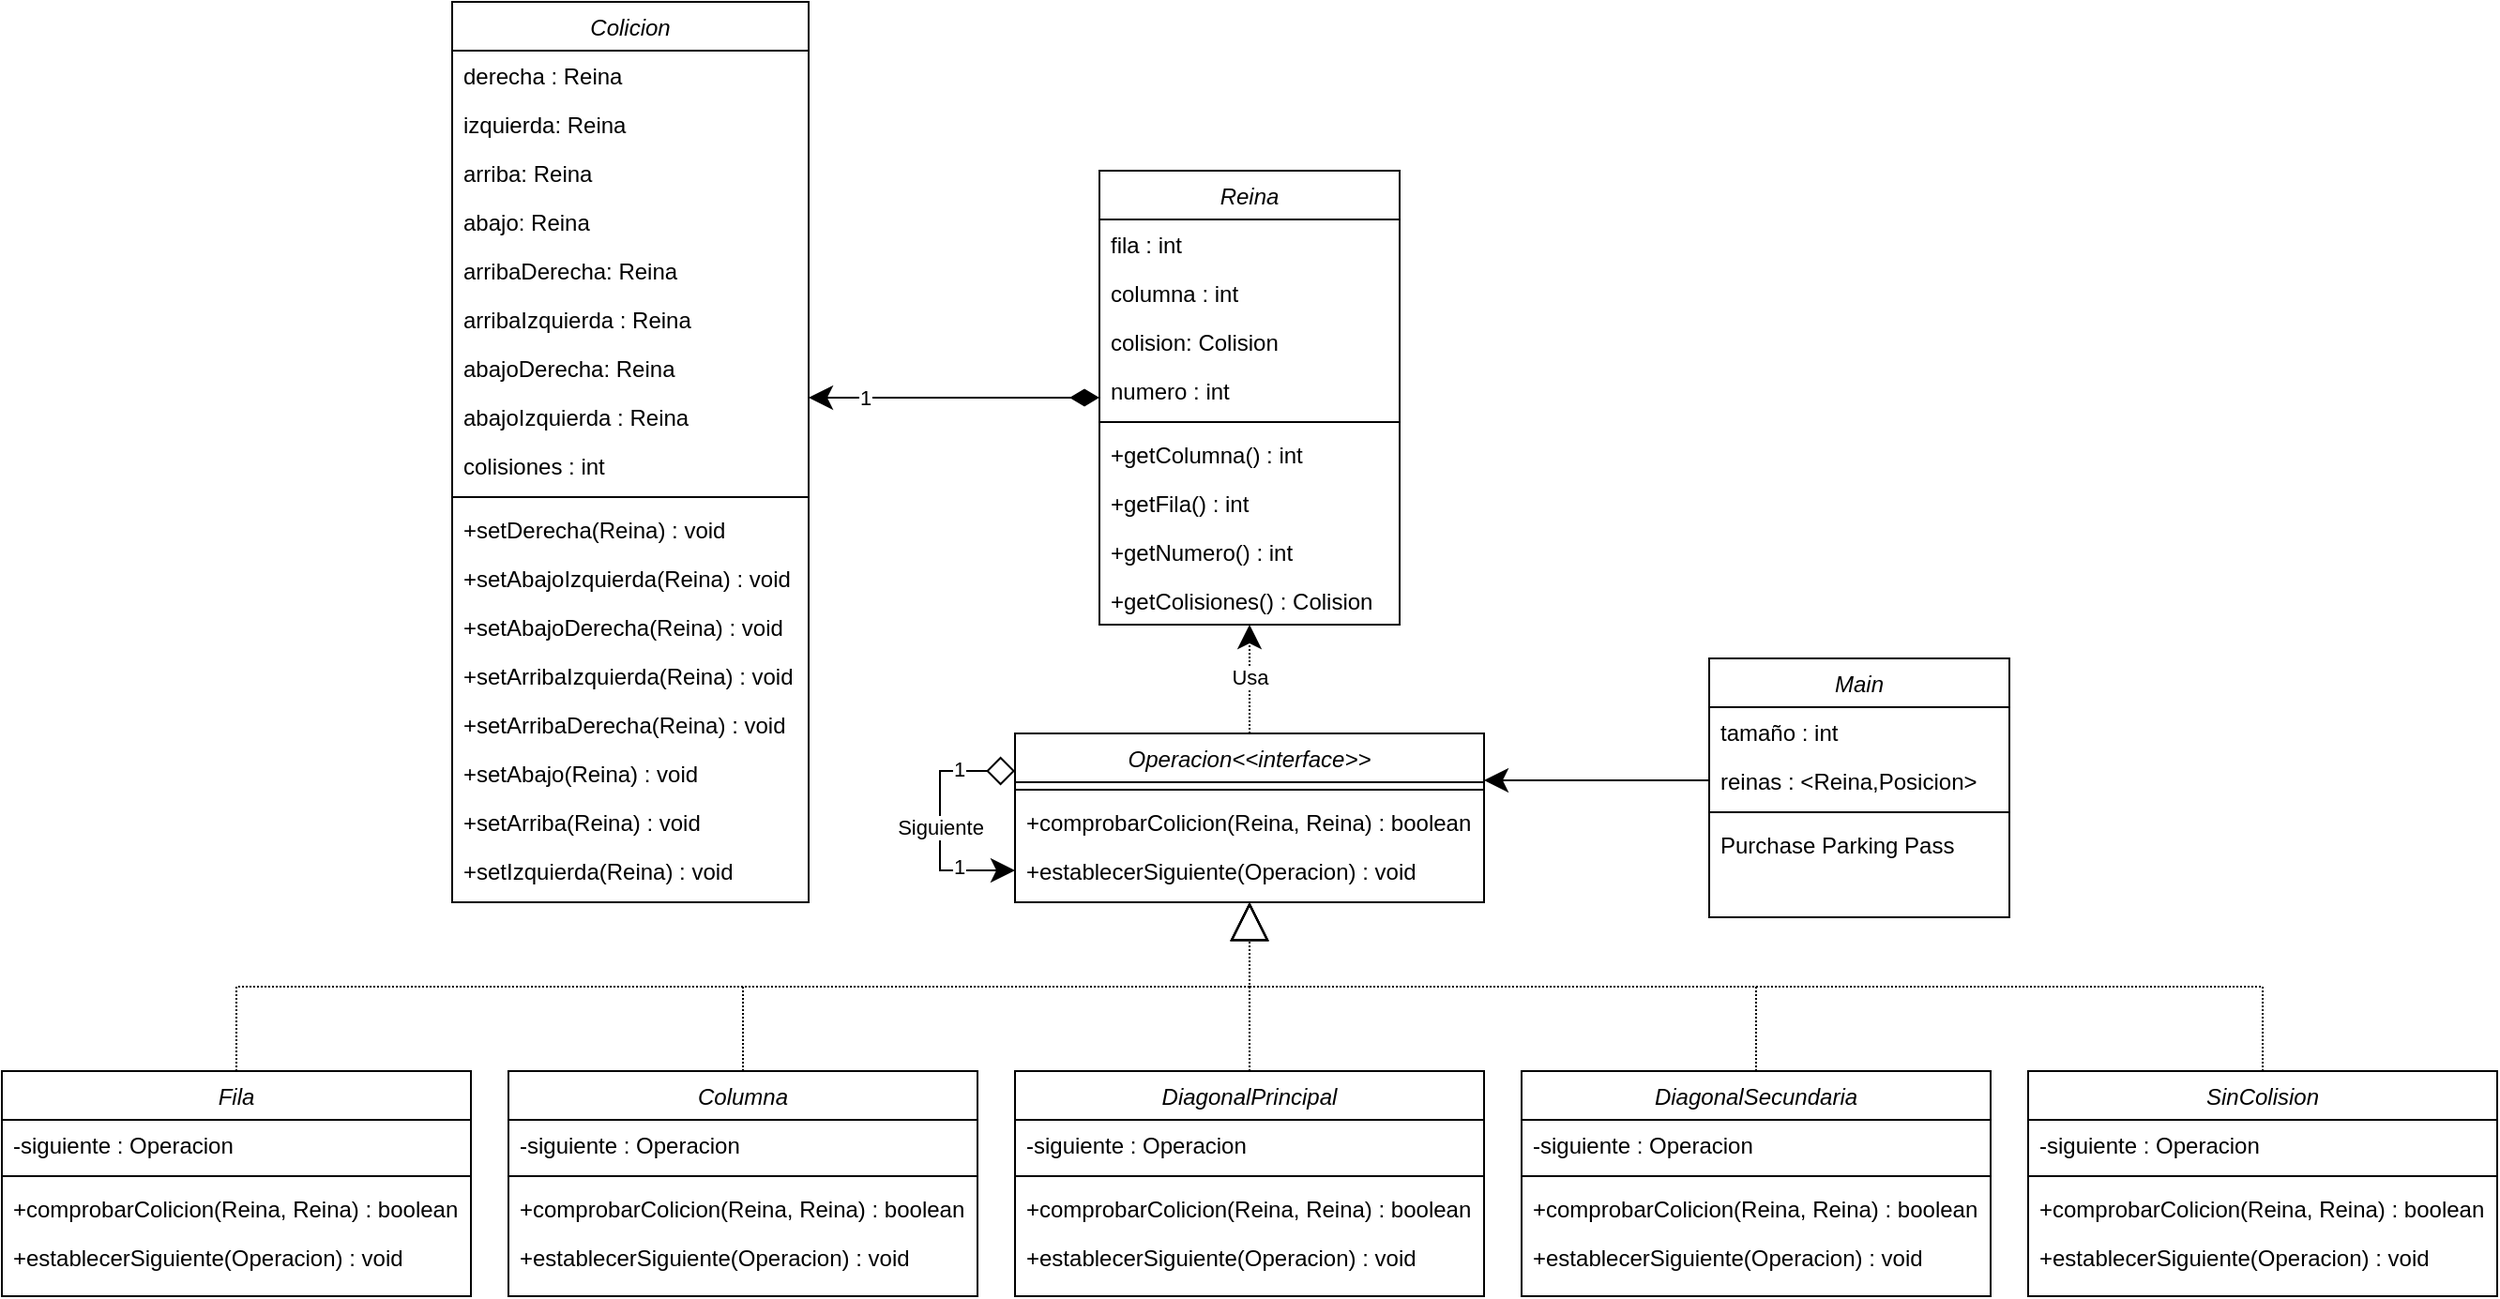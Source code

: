 <mxfile version="14.5.1" type="device"><diagram id="C5RBs43oDa-KdzZeNtuy" name="Page-1"><mxGraphModel dx="846" dy="494" grid="1" gridSize="10" guides="1" tooltips="1" connect="1" arrows="1" fold="1" page="1" pageScale="1" pageWidth="827" pageHeight="1169" math="0" shadow="0"><root><mxCell id="WIyWlLk6GJQsqaUBKTNV-0"/><mxCell id="WIyWlLk6GJQsqaUBKTNV-1" parent="WIyWlLk6GJQsqaUBKTNV-0"/><mxCell id="Ux4Ns-NYqqC7_85o-0aq-66" style="edgeStyle=elbowEdgeStyle;rounded=0;orthogonalLoop=1;jettySize=auto;elbow=vertical;html=1;startArrow=diamondThin;startFill=1;startSize=13;endArrow=classic;endFill=1;endSize=10;targetPerimeterSpacing=0;" edge="1" parent="WIyWlLk6GJQsqaUBKTNV-1" source="zkfFHV4jXpPFQw0GAbJ--0" target="vX7Uay4i49Qn7dwoFiej-0"><mxGeometry relative="1" as="geometry"/></mxCell><mxCell id="Ux4Ns-NYqqC7_85o-0aq-67" value="1" style="edgeLabel;html=1;align=center;verticalAlign=middle;resizable=0;points=[];" vertex="1" connectable="0" parent="Ux4Ns-NYqqC7_85o-0aq-66"><mxGeometry x="0.632" relative="1" as="geometry"><mxPoint x="1" as="offset"/></mxGeometry></mxCell><mxCell id="zkfFHV4jXpPFQw0GAbJ--0" value="Reina" style="swimlane;fontStyle=2;align=center;verticalAlign=top;childLayout=stackLayout;horizontal=1;startSize=26;horizontalStack=0;resizeParent=1;resizeLast=0;collapsible=1;marginBottom=0;rounded=0;shadow=0;strokeWidth=1;" parent="WIyWlLk6GJQsqaUBKTNV-1" vertex="1"><mxGeometry x="615" y="100" width="160" height="242" as="geometry"><mxRectangle x="230" y="140" width="160" height="26" as="alternateBounds"/></mxGeometry></mxCell><mxCell id="zkfFHV4jXpPFQw0GAbJ--1" value="fila : int" style="text;align=left;verticalAlign=top;spacingLeft=4;spacingRight=4;overflow=hidden;rotatable=0;points=[[0,0.5],[1,0.5]];portConstraint=eastwest;" parent="zkfFHV4jXpPFQw0GAbJ--0" vertex="1"><mxGeometry y="26" width="160" height="26" as="geometry"/></mxCell><mxCell id="a-A88CJbvUIxnGPB59bH-13" value="columna : int" style="text;align=left;verticalAlign=top;spacingLeft=4;spacingRight=4;overflow=hidden;rotatable=0;points=[[0,0.5],[1,0.5]];portConstraint=eastwest;" parent="zkfFHV4jXpPFQw0GAbJ--0" vertex="1"><mxGeometry y="52" width="160" height="26" as="geometry"/></mxCell><mxCell id="zkfFHV4jXpPFQw0GAbJ--2" value="colision: Colision" style="text;align=left;verticalAlign=top;spacingLeft=4;spacingRight=4;overflow=hidden;rotatable=0;points=[[0,0.5],[1,0.5]];portConstraint=eastwest;rounded=0;shadow=0;html=0;" parent="zkfFHV4jXpPFQw0GAbJ--0" vertex="1"><mxGeometry y="78" width="160" height="26" as="geometry"/></mxCell><mxCell id="Ux4Ns-NYqqC7_85o-0aq-23" value="numero : int" style="text;align=left;verticalAlign=top;spacingLeft=4;spacingRight=4;overflow=hidden;rotatable=0;points=[[0,0.5],[1,0.5]];portConstraint=eastwest;" vertex="1" parent="zkfFHV4jXpPFQw0GAbJ--0"><mxGeometry y="104" width="160" height="26" as="geometry"/></mxCell><mxCell id="zkfFHV4jXpPFQw0GAbJ--4" value="" style="line;html=1;strokeWidth=1;align=left;verticalAlign=middle;spacingTop=-1;spacingLeft=3;spacingRight=3;rotatable=0;labelPosition=right;points=[];portConstraint=eastwest;" parent="zkfFHV4jXpPFQw0GAbJ--0" vertex="1"><mxGeometry y="130" width="160" height="8" as="geometry"/></mxCell><mxCell id="Ux4Ns-NYqqC7_85o-0aq-24" value="+getColumna() : int" style="text;align=left;verticalAlign=top;spacingLeft=4;spacingRight=4;overflow=hidden;rotatable=0;points=[[0,0.5],[1,0.5]];portConstraint=eastwest;" vertex="1" parent="zkfFHV4jXpPFQw0GAbJ--0"><mxGeometry y="138" width="160" height="26" as="geometry"/></mxCell><mxCell id="Ux4Ns-NYqqC7_85o-0aq-26" value="+getFila() : int" style="text;align=left;verticalAlign=top;spacingLeft=4;spacingRight=4;overflow=hidden;rotatable=0;points=[[0,0.5],[1,0.5]];portConstraint=eastwest;" vertex="1" parent="zkfFHV4jXpPFQw0GAbJ--0"><mxGeometry y="164" width="160" height="26" as="geometry"/></mxCell><mxCell id="Ux4Ns-NYqqC7_85o-0aq-27" value="+getNumero() : int" style="text;align=left;verticalAlign=top;spacingLeft=4;spacingRight=4;overflow=hidden;rotatable=0;points=[[0,0.5],[1,0.5]];portConstraint=eastwest;" vertex="1" parent="zkfFHV4jXpPFQw0GAbJ--0"><mxGeometry y="190" width="160" height="26" as="geometry"/></mxCell><mxCell id="Ux4Ns-NYqqC7_85o-0aq-28" value="+getColisiones() : Colision" style="text;align=left;verticalAlign=top;spacingLeft=4;spacingRight=4;overflow=hidden;rotatable=0;points=[[0,0.5],[1,0.5]];portConstraint=eastwest;" vertex="1" parent="zkfFHV4jXpPFQw0GAbJ--0"><mxGeometry y="216" width="160" height="26" as="geometry"/></mxCell><mxCell id="vX7Uay4i49Qn7dwoFiej-0" value="Colicion" style="swimlane;fontStyle=2;align=center;verticalAlign=top;childLayout=stackLayout;horizontal=1;startSize=26;horizontalStack=0;resizeParent=1;resizeLast=0;collapsible=1;marginBottom=0;rounded=0;shadow=0;strokeWidth=1;" parent="WIyWlLk6GJQsqaUBKTNV-1" vertex="1"><mxGeometry x="270" y="10" width="190" height="480" as="geometry"><mxRectangle x="230" y="140" width="160" height="26" as="alternateBounds"/></mxGeometry></mxCell><mxCell id="vX7Uay4i49Qn7dwoFiej-1" value="derecha : Reina" style="text;align=left;verticalAlign=top;spacingLeft=4;spacingRight=4;overflow=hidden;rotatable=0;points=[[0,0.5],[1,0.5]];portConstraint=eastwest;" parent="vX7Uay4i49Qn7dwoFiej-0" vertex="1"><mxGeometry y="26" width="190" height="26" as="geometry"/></mxCell><mxCell id="a-A88CJbvUIxnGPB59bH-0" value="izquierda: Reina" style="text;align=left;verticalAlign=top;spacingLeft=4;spacingRight=4;overflow=hidden;rotatable=0;points=[[0,0.5],[1,0.5]];portConstraint=eastwest;" parent="vX7Uay4i49Qn7dwoFiej-0" vertex="1"><mxGeometry y="52" width="190" height="26" as="geometry"/></mxCell><mxCell id="a-A88CJbvUIxnGPB59bH-1" value="arriba: Reina" style="text;align=left;verticalAlign=top;spacingLeft=4;spacingRight=4;overflow=hidden;rotatable=0;points=[[0,0.5],[1,0.5]];portConstraint=eastwest;" parent="vX7Uay4i49Qn7dwoFiej-0" vertex="1"><mxGeometry y="78" width="190" height="26" as="geometry"/></mxCell><mxCell id="a-A88CJbvUIxnGPB59bH-2" value="abajo: Reina" style="text;align=left;verticalAlign=top;spacingLeft=4;spacingRight=4;overflow=hidden;rotatable=0;points=[[0,0.5],[1,0.5]];portConstraint=eastwest;" parent="vX7Uay4i49Qn7dwoFiej-0" vertex="1"><mxGeometry y="104" width="190" height="26" as="geometry"/></mxCell><mxCell id="a-A88CJbvUIxnGPB59bH-3" value="arribaDerecha: Reina" style="text;align=left;verticalAlign=top;spacingLeft=4;spacingRight=4;overflow=hidden;rotatable=0;points=[[0,0.5],[1,0.5]];portConstraint=eastwest;" parent="vX7Uay4i49Qn7dwoFiej-0" vertex="1"><mxGeometry y="130" width="190" height="26" as="geometry"/></mxCell><mxCell id="a-A88CJbvUIxnGPB59bH-5" value="arribaIzquierda : Reina" style="text;align=left;verticalAlign=top;spacingLeft=4;spacingRight=4;overflow=hidden;rotatable=0;points=[[0,0.5],[1,0.5]];portConstraint=eastwest;" parent="vX7Uay4i49Qn7dwoFiej-0" vertex="1"><mxGeometry y="156" width="190" height="26" as="geometry"/></mxCell><mxCell id="a-A88CJbvUIxnGPB59bH-6" value="abajoDerecha: Reina" style="text;align=left;verticalAlign=top;spacingLeft=4;spacingRight=4;overflow=hidden;rotatable=0;points=[[0,0.5],[1,0.5]];portConstraint=eastwest;" parent="vX7Uay4i49Qn7dwoFiej-0" vertex="1"><mxGeometry y="182" width="190" height="26" as="geometry"/></mxCell><mxCell id="a-A88CJbvUIxnGPB59bH-4" value="abajoIzquierda : Reina" style="text;align=left;verticalAlign=top;spacingLeft=4;spacingRight=4;overflow=hidden;rotatable=0;points=[[0,0.5],[1,0.5]];portConstraint=eastwest;" parent="vX7Uay4i49Qn7dwoFiej-0" vertex="1"><mxGeometry y="208" width="190" height="26" as="geometry"/></mxCell><mxCell id="a-A88CJbvUIxnGPB59bH-8" value="colisiones : int" style="text;align=left;verticalAlign=top;spacingLeft=4;spacingRight=4;overflow=hidden;rotatable=0;points=[[0,0.5],[1,0.5]];portConstraint=eastwest;" parent="vX7Uay4i49Qn7dwoFiej-0" vertex="1"><mxGeometry y="234" width="190" height="26" as="geometry"/></mxCell><mxCell id="vX7Uay4i49Qn7dwoFiej-4" value="" style="line;html=1;strokeWidth=1;align=left;verticalAlign=middle;spacingTop=-1;spacingLeft=3;spacingRight=3;rotatable=0;labelPosition=right;points=[];portConstraint=eastwest;" parent="vX7Uay4i49Qn7dwoFiej-0" vertex="1"><mxGeometry y="260" width="190" height="8" as="geometry"/></mxCell><mxCell id="Ux4Ns-NYqqC7_85o-0aq-7" value="+setDerecha(Reina) : void" style="text;align=left;verticalAlign=top;spacingLeft=4;spacingRight=4;overflow=hidden;rotatable=0;points=[[0,0.5],[1,0.5]];portConstraint=eastwest;" vertex="1" parent="vX7Uay4i49Qn7dwoFiej-0"><mxGeometry y="268" width="190" height="26" as="geometry"/></mxCell><mxCell id="Ux4Ns-NYqqC7_85o-0aq-14" value="+setAbajoIzquierda(Reina) : void" style="text;align=left;verticalAlign=top;spacingLeft=4;spacingRight=4;overflow=hidden;rotatable=0;points=[[0,0.5],[1,0.5]];portConstraint=eastwest;" vertex="1" parent="vX7Uay4i49Qn7dwoFiej-0"><mxGeometry y="294" width="190" height="26" as="geometry"/></mxCell><mxCell id="Ux4Ns-NYqqC7_85o-0aq-13" value="+setAbajoDerecha(Reina) : void" style="text;align=left;verticalAlign=top;spacingLeft=4;spacingRight=4;overflow=hidden;rotatable=0;points=[[0,0.5],[1,0.5]];portConstraint=eastwest;" vertex="1" parent="vX7Uay4i49Qn7dwoFiej-0"><mxGeometry y="320" width="190" height="26" as="geometry"/></mxCell><mxCell id="Ux4Ns-NYqqC7_85o-0aq-12" value="+setArribaIzquierda(Reina) : void" style="text;align=left;verticalAlign=top;spacingLeft=4;spacingRight=4;overflow=hidden;rotatable=0;points=[[0,0.5],[1,0.5]];portConstraint=eastwest;" vertex="1" parent="vX7Uay4i49Qn7dwoFiej-0"><mxGeometry y="346" width="190" height="26" as="geometry"/></mxCell><mxCell id="Ux4Ns-NYqqC7_85o-0aq-11" value="+setArribaDerecha(Reina) : void" style="text;align=left;verticalAlign=top;spacingLeft=4;spacingRight=4;overflow=hidden;rotatable=0;points=[[0,0.5],[1,0.5]];portConstraint=eastwest;" vertex="1" parent="vX7Uay4i49Qn7dwoFiej-0"><mxGeometry y="372" width="190" height="26" as="geometry"/></mxCell><mxCell id="Ux4Ns-NYqqC7_85o-0aq-10" value="+setAbajo(Reina) : void" style="text;align=left;verticalAlign=top;spacingLeft=4;spacingRight=4;overflow=hidden;rotatable=0;points=[[0,0.5],[1,0.5]];portConstraint=eastwest;" vertex="1" parent="vX7Uay4i49Qn7dwoFiej-0"><mxGeometry y="398" width="190" height="26" as="geometry"/></mxCell><mxCell id="Ux4Ns-NYqqC7_85o-0aq-9" value="+setArriba(Reina) : void" style="text;align=left;verticalAlign=top;spacingLeft=4;spacingRight=4;overflow=hidden;rotatable=0;points=[[0,0.5],[1,0.5]];portConstraint=eastwest;" vertex="1" parent="vX7Uay4i49Qn7dwoFiej-0"><mxGeometry y="424" width="190" height="26" as="geometry"/></mxCell><mxCell id="Ux4Ns-NYqqC7_85o-0aq-8" value="+setIzquierda(Reina) : void" style="text;align=left;verticalAlign=top;spacingLeft=4;spacingRight=4;overflow=hidden;rotatable=0;points=[[0,0.5],[1,0.5]];portConstraint=eastwest;" vertex="1" parent="vX7Uay4i49Qn7dwoFiej-0"><mxGeometry y="450" width="190" height="26" as="geometry"/></mxCell><mxCell id="vX7Uay4i49Qn7dwoFiej-12" value="Main" style="swimlane;fontStyle=2;align=center;verticalAlign=top;childLayout=stackLayout;horizontal=1;startSize=26;horizontalStack=0;resizeParent=1;resizeLast=0;collapsible=1;marginBottom=0;rounded=0;shadow=0;strokeWidth=1;" parent="WIyWlLk6GJQsqaUBKTNV-1" vertex="1"><mxGeometry x="940" y="360" width="160" height="138" as="geometry"><mxRectangle x="230" y="140" width="160" height="26" as="alternateBounds"/></mxGeometry></mxCell><mxCell id="vX7Uay4i49Qn7dwoFiej-14" value="tamaño : int" style="text;align=left;verticalAlign=top;spacingLeft=4;spacingRight=4;overflow=hidden;rotatable=0;points=[[0,0.5],[1,0.5]];portConstraint=eastwest;rounded=0;shadow=0;html=0;" parent="vX7Uay4i49Qn7dwoFiej-12" vertex="1"><mxGeometry y="26" width="160" height="26" as="geometry"/></mxCell><mxCell id="vX7Uay4i49Qn7dwoFiej-15" value="reinas : &lt;Reina,Posicion&gt;" style="text;align=left;verticalAlign=top;spacingLeft=4;spacingRight=4;overflow=hidden;rotatable=0;points=[[0,0.5],[1,0.5]];portConstraint=eastwest;rounded=0;shadow=0;html=0;" parent="vX7Uay4i49Qn7dwoFiej-12" vertex="1"><mxGeometry y="52" width="160" height="26" as="geometry"/></mxCell><mxCell id="vX7Uay4i49Qn7dwoFiej-16" value="" style="line;html=1;strokeWidth=1;align=left;verticalAlign=middle;spacingTop=-1;spacingLeft=3;spacingRight=3;rotatable=0;labelPosition=right;points=[];portConstraint=eastwest;" parent="vX7Uay4i49Qn7dwoFiej-12" vertex="1"><mxGeometry y="78" width="160" height="8" as="geometry"/></mxCell><mxCell id="vX7Uay4i49Qn7dwoFiej-17" value="Purchase Parking Pass" style="text;align=left;verticalAlign=top;spacingLeft=4;spacingRight=4;overflow=hidden;rotatable=0;points=[[0,0.5],[1,0.5]];portConstraint=eastwest;" parent="vX7Uay4i49Qn7dwoFiej-12" vertex="1"><mxGeometry y="86" width="160" height="26" as="geometry"/></mxCell><mxCell id="Ux4Ns-NYqqC7_85o-0aq-52" style="rounded=0;orthogonalLoop=1;jettySize=auto;html=1;endArrow=block;endFill=0;endSize=18;edgeStyle=elbowEdgeStyle;elbow=vertical;dashed=1;dashPattern=1 1;" edge="1" parent="WIyWlLk6GJQsqaUBKTNV-1" source="a-A88CJbvUIxnGPB59bH-20" target="Ux4Ns-NYqqC7_85o-0aq-16"><mxGeometry relative="1" as="geometry"/></mxCell><mxCell id="a-A88CJbvUIxnGPB59bH-20" value="Fila" style="swimlane;fontStyle=2;align=center;verticalAlign=top;childLayout=stackLayout;horizontal=1;startSize=26;horizontalStack=0;resizeParent=1;resizeLast=0;collapsible=1;marginBottom=0;rounded=0;shadow=0;strokeWidth=1;" parent="WIyWlLk6GJQsqaUBKTNV-1" vertex="1"><mxGeometry x="30" y="580" width="250" height="120" as="geometry"><mxRectangle x="230" y="140" width="160" height="26" as="alternateBounds"/></mxGeometry></mxCell><mxCell id="a-A88CJbvUIxnGPB59bH-21" value="-siguiente : Operacion" style="text;align=left;verticalAlign=top;spacingLeft=4;spacingRight=4;overflow=hidden;rotatable=0;points=[[0,0.5],[1,0.5]];portConstraint=eastwest;" parent="a-A88CJbvUIxnGPB59bH-20" vertex="1"><mxGeometry y="26" width="250" height="26" as="geometry"/></mxCell><mxCell id="a-A88CJbvUIxnGPB59bH-24" value="" style="line;html=1;strokeWidth=1;align=left;verticalAlign=middle;spacingTop=-1;spacingLeft=3;spacingRight=3;rotatable=0;labelPosition=right;points=[];portConstraint=eastwest;" parent="a-A88CJbvUIxnGPB59bH-20" vertex="1"><mxGeometry y="52" width="250" height="8" as="geometry"/></mxCell><mxCell id="Ux4Ns-NYqqC7_85o-0aq-29" value="+comprobarColicion(Reina, Reina) : boolean" style="text;align=left;verticalAlign=top;spacingLeft=4;spacingRight=4;overflow=hidden;rotatable=0;points=[[0,0.5],[1,0.5]];portConstraint=eastwest;" vertex="1" parent="a-A88CJbvUIxnGPB59bH-20"><mxGeometry y="60" width="250" height="26" as="geometry"/></mxCell><mxCell id="Ux4Ns-NYqqC7_85o-0aq-30" value="+establecerSiguiente(Operacion) : void" style="text;align=left;verticalAlign=top;spacingLeft=4;spacingRight=4;overflow=hidden;rotatable=0;points=[[0,0.5],[1,0.5]];portConstraint=eastwest;" vertex="1" parent="a-A88CJbvUIxnGPB59bH-20"><mxGeometry y="86" width="250" height="26" as="geometry"/></mxCell><mxCell id="Ux4Ns-NYqqC7_85o-0aq-58" style="edgeStyle=elbowEdgeStyle;rounded=0;orthogonalLoop=1;jettySize=auto;elbow=vertical;html=1;dashed=1;dashPattern=1 1;endArrow=classic;endFill=1;endSize=10;" edge="1" parent="WIyWlLk6GJQsqaUBKTNV-1" source="Ux4Ns-NYqqC7_85o-0aq-16" target="zkfFHV4jXpPFQw0GAbJ--0"><mxGeometry relative="1" as="geometry"/></mxCell><mxCell id="Ux4Ns-NYqqC7_85o-0aq-59" value="Usa" style="edgeLabel;html=1;align=center;verticalAlign=middle;resizable=0;points=[];" vertex="1" connectable="0" parent="Ux4Ns-NYqqC7_85o-0aq-58"><mxGeometry x="0.305" y="1" relative="1" as="geometry"><mxPoint x="1" y="7.5" as="offset"/></mxGeometry></mxCell><mxCell id="Ux4Ns-NYqqC7_85o-0aq-16" value="Operacion&lt;&lt;interface&gt;&gt;" style="swimlane;fontStyle=2;align=center;verticalAlign=top;childLayout=stackLayout;horizontal=1;startSize=26;horizontalStack=0;resizeParent=1;resizeLast=0;collapsible=1;marginBottom=0;rounded=0;shadow=0;strokeWidth=1;" vertex="1" parent="WIyWlLk6GJQsqaUBKTNV-1"><mxGeometry x="570" y="400" width="250" height="90" as="geometry"><mxRectangle x="230" y="140" width="160" height="26" as="alternateBounds"/></mxGeometry></mxCell><mxCell id="Ux4Ns-NYqqC7_85o-0aq-20" value="" style="line;html=1;strokeWidth=1;align=left;verticalAlign=middle;spacingTop=-1;spacingLeft=3;spacingRight=3;rotatable=0;labelPosition=right;points=[];portConstraint=eastwest;" vertex="1" parent="Ux4Ns-NYqqC7_85o-0aq-16"><mxGeometry y="26" width="250" height="8" as="geometry"/></mxCell><mxCell id="Ux4Ns-NYqqC7_85o-0aq-21" value="+comprobarColicion(Reina, Reina) : boolean" style="text;align=left;verticalAlign=top;spacingLeft=4;spacingRight=4;overflow=hidden;rotatable=0;points=[[0,0.5],[1,0.5]];portConstraint=eastwest;" vertex="1" parent="Ux4Ns-NYqqC7_85o-0aq-16"><mxGeometry y="34" width="250" height="26" as="geometry"/></mxCell><mxCell id="Ux4Ns-NYqqC7_85o-0aq-22" value="+establecerSiguiente(Operacion) : void" style="text;align=left;verticalAlign=top;spacingLeft=4;spacingRight=4;overflow=hidden;rotatable=0;points=[[0,0.5],[1,0.5]];portConstraint=eastwest;" vertex="1" parent="Ux4Ns-NYqqC7_85o-0aq-16"><mxGeometry y="60" width="250" height="26" as="geometry"/></mxCell><mxCell id="Ux4Ns-NYqqC7_85o-0aq-60" style="edgeStyle=elbowEdgeStyle;rounded=0;orthogonalLoop=1;jettySize=auto;elbow=vertical;html=1;endArrow=classic;endFill=1;endSize=10;entryX=0;entryY=0.5;entryDx=0;entryDy=0;startArrow=diamond;startFill=0;targetPerimeterSpacing=0;startSize=13;" edge="1" parent="Ux4Ns-NYqqC7_85o-0aq-16" source="Ux4Ns-NYqqC7_85o-0aq-16" target="Ux4Ns-NYqqC7_85o-0aq-22"><mxGeometry relative="1" as="geometry"><Array as="points"><mxPoint x="-40" y="20"/></Array></mxGeometry></mxCell><mxCell id="Ux4Ns-NYqqC7_85o-0aq-61" value="Siguiente" style="edgeLabel;html=1;align=center;verticalAlign=middle;resizable=0;points=[];" vertex="1" connectable="0" parent="Ux4Ns-NYqqC7_85o-0aq-60"><mxGeometry x="-0.383" y="2" relative="1" as="geometry"><mxPoint x="-2" y="29.17" as="offset"/></mxGeometry></mxCell><mxCell id="Ux4Ns-NYqqC7_85o-0aq-62" value="1" style="edgeLabel;html=1;align=center;verticalAlign=middle;resizable=0;points=[];" vertex="1" connectable="0" parent="Ux4Ns-NYqqC7_85o-0aq-60"><mxGeometry x="-0.738" y="-1" relative="1" as="geometry"><mxPoint x="-12.5" as="offset"/></mxGeometry></mxCell><mxCell id="Ux4Ns-NYqqC7_85o-0aq-63" value="1" style="edgeLabel;html=1;align=center;verticalAlign=middle;resizable=0;points=[];" vertex="1" connectable="0" parent="Ux4Ns-NYqqC7_85o-0aq-60"><mxGeometry x="0.707" y="2" relative="1" as="geometry"><mxPoint x="-10.33" as="offset"/></mxGeometry></mxCell><mxCell id="Ux4Ns-NYqqC7_85o-0aq-53" style="edgeStyle=elbowEdgeStyle;rounded=0;orthogonalLoop=1;jettySize=auto;elbow=vertical;html=1;dashed=1;dashPattern=1 1;endArrow=block;endFill=0;endSize=18;" edge="1" parent="WIyWlLk6GJQsqaUBKTNV-1" source="Ux4Ns-NYqqC7_85o-0aq-31" target="Ux4Ns-NYqqC7_85o-0aq-16"><mxGeometry relative="1" as="geometry"/></mxCell><mxCell id="Ux4Ns-NYqqC7_85o-0aq-31" value="Columna" style="swimlane;fontStyle=2;align=center;verticalAlign=top;childLayout=stackLayout;horizontal=1;startSize=26;horizontalStack=0;resizeParent=1;resizeLast=0;collapsible=1;marginBottom=0;rounded=0;shadow=0;strokeWidth=1;" vertex="1" parent="WIyWlLk6GJQsqaUBKTNV-1"><mxGeometry x="300" y="580" width="250" height="120" as="geometry"><mxRectangle x="230" y="140" width="160" height="26" as="alternateBounds"/></mxGeometry></mxCell><mxCell id="Ux4Ns-NYqqC7_85o-0aq-32" value="-siguiente : Operacion" style="text;align=left;verticalAlign=top;spacingLeft=4;spacingRight=4;overflow=hidden;rotatable=0;points=[[0,0.5],[1,0.5]];portConstraint=eastwest;" vertex="1" parent="Ux4Ns-NYqqC7_85o-0aq-31"><mxGeometry y="26" width="250" height="26" as="geometry"/></mxCell><mxCell id="Ux4Ns-NYqqC7_85o-0aq-33" value="" style="line;html=1;strokeWidth=1;align=left;verticalAlign=middle;spacingTop=-1;spacingLeft=3;spacingRight=3;rotatable=0;labelPosition=right;points=[];portConstraint=eastwest;" vertex="1" parent="Ux4Ns-NYqqC7_85o-0aq-31"><mxGeometry y="52" width="250" height="8" as="geometry"/></mxCell><mxCell id="Ux4Ns-NYqqC7_85o-0aq-34" value="+comprobarColicion(Reina, Reina) : boolean" style="text;align=left;verticalAlign=top;spacingLeft=4;spacingRight=4;overflow=hidden;rotatable=0;points=[[0,0.5],[1,0.5]];portConstraint=eastwest;" vertex="1" parent="Ux4Ns-NYqqC7_85o-0aq-31"><mxGeometry y="60" width="250" height="26" as="geometry"/></mxCell><mxCell id="Ux4Ns-NYqqC7_85o-0aq-35" value="+establecerSiguiente(Operacion) : void" style="text;align=left;verticalAlign=top;spacingLeft=4;spacingRight=4;overflow=hidden;rotatable=0;points=[[0,0.5],[1,0.5]];portConstraint=eastwest;" vertex="1" parent="Ux4Ns-NYqqC7_85o-0aq-31"><mxGeometry y="86" width="250" height="26" as="geometry"/></mxCell><mxCell id="Ux4Ns-NYqqC7_85o-0aq-54" style="edgeStyle=elbowEdgeStyle;rounded=0;orthogonalLoop=1;jettySize=auto;elbow=vertical;html=1;dashed=1;dashPattern=1 1;endArrow=block;endFill=0;endSize=18;" edge="1" parent="WIyWlLk6GJQsqaUBKTNV-1" source="Ux4Ns-NYqqC7_85o-0aq-36" target="Ux4Ns-NYqqC7_85o-0aq-16"><mxGeometry relative="1" as="geometry"/></mxCell><mxCell id="Ux4Ns-NYqqC7_85o-0aq-36" value="DiagonalPrincipal" style="swimlane;fontStyle=2;align=center;verticalAlign=top;childLayout=stackLayout;horizontal=1;startSize=26;horizontalStack=0;resizeParent=1;resizeLast=0;collapsible=1;marginBottom=0;rounded=0;shadow=0;strokeWidth=1;" vertex="1" parent="WIyWlLk6GJQsqaUBKTNV-1"><mxGeometry x="570" y="580" width="250" height="120" as="geometry"><mxRectangle x="230" y="140" width="160" height="26" as="alternateBounds"/></mxGeometry></mxCell><mxCell id="Ux4Ns-NYqqC7_85o-0aq-37" value="-siguiente : Operacion" style="text;align=left;verticalAlign=top;spacingLeft=4;spacingRight=4;overflow=hidden;rotatable=0;points=[[0,0.5],[1,0.5]];portConstraint=eastwest;" vertex="1" parent="Ux4Ns-NYqqC7_85o-0aq-36"><mxGeometry y="26" width="250" height="26" as="geometry"/></mxCell><mxCell id="Ux4Ns-NYqqC7_85o-0aq-38" value="" style="line;html=1;strokeWidth=1;align=left;verticalAlign=middle;spacingTop=-1;spacingLeft=3;spacingRight=3;rotatable=0;labelPosition=right;points=[];portConstraint=eastwest;" vertex="1" parent="Ux4Ns-NYqqC7_85o-0aq-36"><mxGeometry y="52" width="250" height="8" as="geometry"/></mxCell><mxCell id="Ux4Ns-NYqqC7_85o-0aq-39" value="+comprobarColicion(Reina, Reina) : boolean" style="text;align=left;verticalAlign=top;spacingLeft=4;spacingRight=4;overflow=hidden;rotatable=0;points=[[0,0.5],[1,0.5]];portConstraint=eastwest;" vertex="1" parent="Ux4Ns-NYqqC7_85o-0aq-36"><mxGeometry y="60" width="250" height="26" as="geometry"/></mxCell><mxCell id="Ux4Ns-NYqqC7_85o-0aq-40" value="+establecerSiguiente(Operacion) : void" style="text;align=left;verticalAlign=top;spacingLeft=4;spacingRight=4;overflow=hidden;rotatable=0;points=[[0,0.5],[1,0.5]];portConstraint=eastwest;" vertex="1" parent="Ux4Ns-NYqqC7_85o-0aq-36"><mxGeometry y="86" width="250" height="26" as="geometry"/></mxCell><mxCell id="Ux4Ns-NYqqC7_85o-0aq-55" style="edgeStyle=elbowEdgeStyle;rounded=0;orthogonalLoop=1;jettySize=auto;elbow=vertical;html=1;dashed=1;dashPattern=1 1;endArrow=block;endFill=0;endSize=18;" edge="1" parent="WIyWlLk6GJQsqaUBKTNV-1" source="Ux4Ns-NYqqC7_85o-0aq-41" target="Ux4Ns-NYqqC7_85o-0aq-16"><mxGeometry relative="1" as="geometry"/></mxCell><mxCell id="Ux4Ns-NYqqC7_85o-0aq-41" value="DiagonalSecundaria" style="swimlane;fontStyle=2;align=center;verticalAlign=top;childLayout=stackLayout;horizontal=1;startSize=26;horizontalStack=0;resizeParent=1;resizeLast=0;collapsible=1;marginBottom=0;rounded=0;shadow=0;strokeWidth=1;" vertex="1" parent="WIyWlLk6GJQsqaUBKTNV-1"><mxGeometry x="840" y="580" width="250" height="120" as="geometry"><mxRectangle x="230" y="140" width="160" height="26" as="alternateBounds"/></mxGeometry></mxCell><mxCell id="Ux4Ns-NYqqC7_85o-0aq-42" value="-siguiente : Operacion" style="text;align=left;verticalAlign=top;spacingLeft=4;spacingRight=4;overflow=hidden;rotatable=0;points=[[0,0.5],[1,0.5]];portConstraint=eastwest;" vertex="1" parent="Ux4Ns-NYqqC7_85o-0aq-41"><mxGeometry y="26" width="250" height="26" as="geometry"/></mxCell><mxCell id="Ux4Ns-NYqqC7_85o-0aq-43" value="" style="line;html=1;strokeWidth=1;align=left;verticalAlign=middle;spacingTop=-1;spacingLeft=3;spacingRight=3;rotatable=0;labelPosition=right;points=[];portConstraint=eastwest;" vertex="1" parent="Ux4Ns-NYqqC7_85o-0aq-41"><mxGeometry y="52" width="250" height="8" as="geometry"/></mxCell><mxCell id="Ux4Ns-NYqqC7_85o-0aq-44" value="+comprobarColicion(Reina, Reina) : boolean" style="text;align=left;verticalAlign=top;spacingLeft=4;spacingRight=4;overflow=hidden;rotatable=0;points=[[0,0.5],[1,0.5]];portConstraint=eastwest;" vertex="1" parent="Ux4Ns-NYqqC7_85o-0aq-41"><mxGeometry y="60" width="250" height="26" as="geometry"/></mxCell><mxCell id="Ux4Ns-NYqqC7_85o-0aq-45" value="+establecerSiguiente(Operacion) : void" style="text;align=left;verticalAlign=top;spacingLeft=4;spacingRight=4;overflow=hidden;rotatable=0;points=[[0,0.5],[1,0.5]];portConstraint=eastwest;" vertex="1" parent="Ux4Ns-NYqqC7_85o-0aq-41"><mxGeometry y="86" width="250" height="26" as="geometry"/></mxCell><mxCell id="Ux4Ns-NYqqC7_85o-0aq-56" style="edgeStyle=elbowEdgeStyle;rounded=0;orthogonalLoop=1;jettySize=auto;elbow=vertical;html=1;dashed=1;dashPattern=1 1;endArrow=block;endFill=0;endSize=18;" edge="1" parent="WIyWlLk6GJQsqaUBKTNV-1" source="Ux4Ns-NYqqC7_85o-0aq-46" target="Ux4Ns-NYqqC7_85o-0aq-16"><mxGeometry relative="1" as="geometry"/></mxCell><mxCell id="Ux4Ns-NYqqC7_85o-0aq-46" value="SinColision" style="swimlane;fontStyle=2;align=center;verticalAlign=top;childLayout=stackLayout;horizontal=1;startSize=26;horizontalStack=0;resizeParent=1;resizeLast=0;collapsible=1;marginBottom=0;rounded=0;shadow=0;strokeWidth=1;" vertex="1" parent="WIyWlLk6GJQsqaUBKTNV-1"><mxGeometry x="1110" y="580" width="250" height="120" as="geometry"><mxRectangle x="230" y="140" width="160" height="26" as="alternateBounds"/></mxGeometry></mxCell><mxCell id="Ux4Ns-NYqqC7_85o-0aq-47" value="-siguiente : Operacion" style="text;align=left;verticalAlign=top;spacingLeft=4;spacingRight=4;overflow=hidden;rotatable=0;points=[[0,0.5],[1,0.5]];portConstraint=eastwest;" vertex="1" parent="Ux4Ns-NYqqC7_85o-0aq-46"><mxGeometry y="26" width="250" height="26" as="geometry"/></mxCell><mxCell id="Ux4Ns-NYqqC7_85o-0aq-48" value="" style="line;html=1;strokeWidth=1;align=left;verticalAlign=middle;spacingTop=-1;spacingLeft=3;spacingRight=3;rotatable=0;labelPosition=right;points=[];portConstraint=eastwest;" vertex="1" parent="Ux4Ns-NYqqC7_85o-0aq-46"><mxGeometry y="52" width="250" height="8" as="geometry"/></mxCell><mxCell id="Ux4Ns-NYqqC7_85o-0aq-49" value="+comprobarColicion(Reina, Reina) : boolean" style="text;align=left;verticalAlign=top;spacingLeft=4;spacingRight=4;overflow=hidden;rotatable=0;points=[[0,0.5],[1,0.5]];portConstraint=eastwest;" vertex="1" parent="Ux4Ns-NYqqC7_85o-0aq-46"><mxGeometry y="60" width="250" height="26" as="geometry"/></mxCell><mxCell id="Ux4Ns-NYqqC7_85o-0aq-50" value="+establecerSiguiente(Operacion) : void" style="text;align=left;verticalAlign=top;spacingLeft=4;spacingRight=4;overflow=hidden;rotatable=0;points=[[0,0.5],[1,0.5]];portConstraint=eastwest;" vertex="1" parent="Ux4Ns-NYqqC7_85o-0aq-46"><mxGeometry y="86" width="250" height="26" as="geometry"/></mxCell><mxCell id="Ux4Ns-NYqqC7_85o-0aq-64" style="edgeStyle=elbowEdgeStyle;rounded=0;orthogonalLoop=1;jettySize=auto;elbow=vertical;html=1;startArrow=none;startFill=0;startSize=13;endArrow=classic;endFill=1;endSize=10;targetPerimeterSpacing=0;" edge="1" parent="WIyWlLk6GJQsqaUBKTNV-1" source="vX7Uay4i49Qn7dwoFiej-15" target="Ux4Ns-NYqqC7_85o-0aq-16"><mxGeometry relative="1" as="geometry"/></mxCell></root></mxGraphModel></diagram></mxfile>
